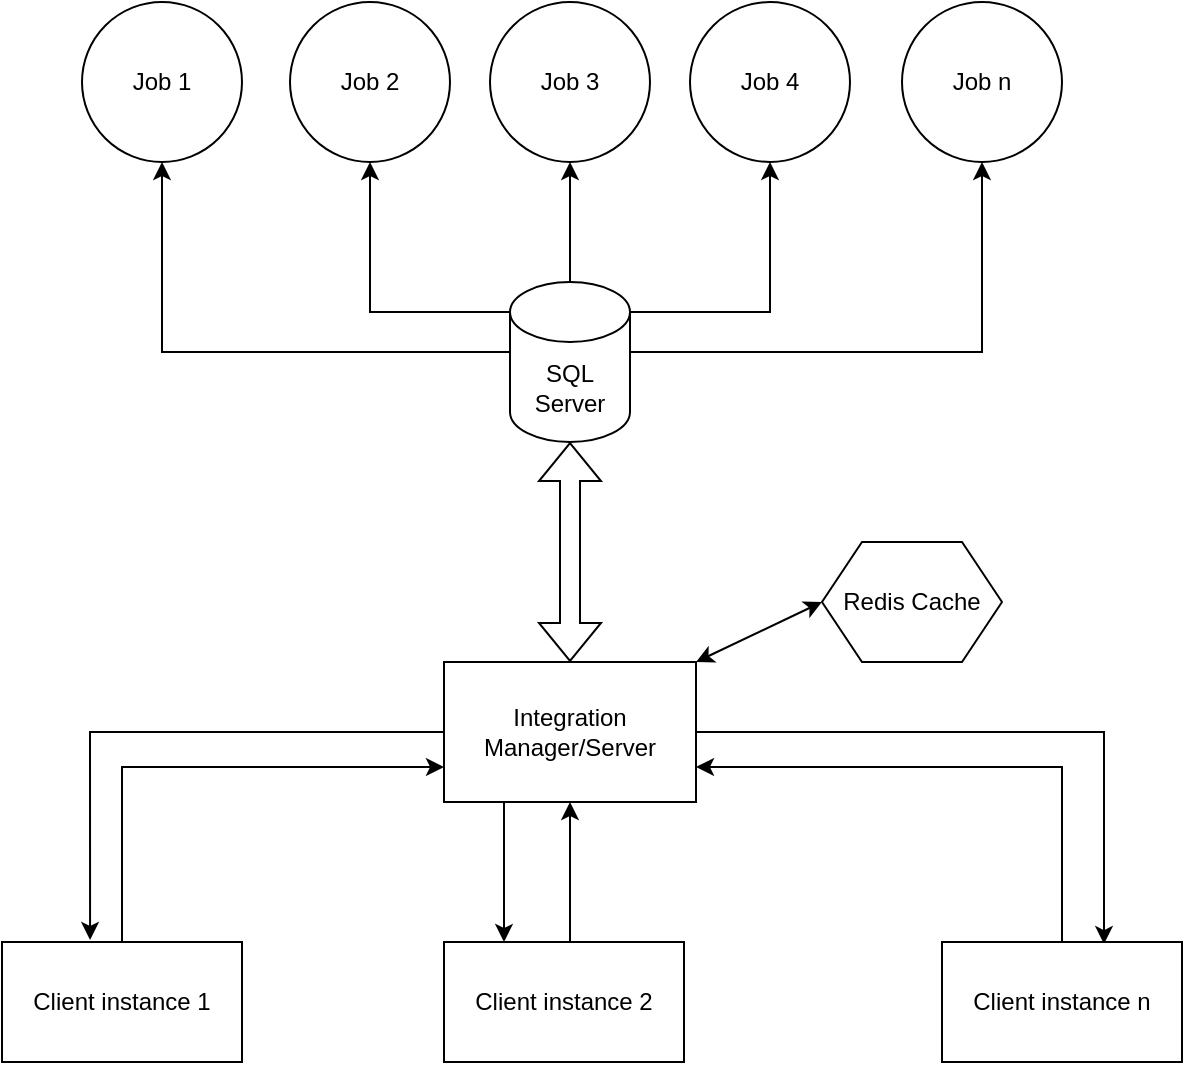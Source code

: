 <mxfile version="20.3.0" type="device"><diagram id="C5RBs43oDa-KdzZeNtuy" name="Page-1"><mxGraphModel dx="1422" dy="865" grid="1" gridSize="10" guides="1" tooltips="1" connect="1" arrows="1" fold="1" page="1" pageScale="1" pageWidth="827" pageHeight="800" math="0" shadow="0"><root><mxCell id="WIyWlLk6GJQsqaUBKTNV-0"/><mxCell id="WIyWlLk6GJQsqaUBKTNV-1" parent="WIyWlLk6GJQsqaUBKTNV-0"/><mxCell id="kJG9I-Vc0axBx8-Oy9XY-0" value="Job 2" style="ellipse;whiteSpace=wrap;html=1;aspect=fixed;" parent="WIyWlLk6GJQsqaUBKTNV-1" vertex="1"><mxGeometry x="274" y="50" width="80" height="80" as="geometry"/></mxCell><mxCell id="kJG9I-Vc0axBx8-Oy9XY-1" value="Job 4" style="ellipse;whiteSpace=wrap;html=1;aspect=fixed;" parent="WIyWlLk6GJQsqaUBKTNV-1" vertex="1"><mxGeometry x="474" y="50" width="80" height="80" as="geometry"/></mxCell><mxCell id="sPKP26gKJiNmJT96mUoV-4" style="edgeStyle=orthogonalEdgeStyle;rounded=0;orthogonalLoop=1;jettySize=auto;html=1;exitX=0.5;exitY=0;exitDx=0;exitDy=0;exitPerimeter=0;entryX=0.5;entryY=1;entryDx=0;entryDy=0;" parent="WIyWlLk6GJQsqaUBKTNV-1" source="sPKP26gKJiNmJT96mUoV-2" target="kJG9I-Vc0axBx8-Oy9XY-2" edge="1"><mxGeometry relative="1" as="geometry"><mxPoint x="470" y="170" as="targetPoint"/></mxGeometry></mxCell><mxCell id="kJG9I-Vc0axBx8-Oy9XY-2" value="Job 3" style="ellipse;whiteSpace=wrap;html=1;aspect=fixed;" parent="WIyWlLk6GJQsqaUBKTNV-1" vertex="1"><mxGeometry x="374" y="50" width="80" height="80" as="geometry"/></mxCell><mxCell id="kJG9I-Vc0axBx8-Oy9XY-3" value="Job 1" style="ellipse;whiteSpace=wrap;html=1;aspect=fixed;" parent="WIyWlLk6GJQsqaUBKTNV-1" vertex="1"><mxGeometry x="170" y="50" width="80" height="80" as="geometry"/></mxCell><mxCell id="kJG9I-Vc0axBx8-Oy9XY-4" value="Job n" style="ellipse;whiteSpace=wrap;html=1;aspect=fixed;" parent="WIyWlLk6GJQsqaUBKTNV-1" vertex="1"><mxGeometry x="580" y="50" width="80" height="80" as="geometry"/></mxCell><mxCell id="kJG9I-Vc0axBx8-Oy9XY-8" style="edgeStyle=orthogonalEdgeStyle;rounded=0;orthogonalLoop=1;jettySize=auto;html=1;exitX=0;exitY=0.5;exitDx=0;exitDy=0;entryX=0.5;entryY=1;entryDx=0;entryDy=0;exitPerimeter=0;" parent="WIyWlLk6GJQsqaUBKTNV-1" source="sPKP26gKJiNmJT96mUoV-2" target="kJG9I-Vc0axBx8-Oy9XY-3" edge="1"><mxGeometry relative="1" as="geometry"><Array as="points"><mxPoint x="384" y="225"/><mxPoint x="210" y="225"/></Array><mxPoint x="354" y="225" as="sourcePoint"/></mxGeometry></mxCell><mxCell id="kJG9I-Vc0axBx8-Oy9XY-9" style="edgeStyle=orthogonalEdgeStyle;rounded=0;orthogonalLoop=1;jettySize=auto;html=1;entryX=0.5;entryY=1;entryDx=0;entryDy=0;exitX=0;exitY=0;exitDx=0;exitDy=15;exitPerimeter=0;" parent="WIyWlLk6GJQsqaUBKTNV-1" source="sPKP26gKJiNmJT96mUoV-2" target="kJG9I-Vc0axBx8-Oy9XY-0" edge="1"><mxGeometry relative="1" as="geometry"><mxPoint x="370" y="210" as="sourcePoint"/></mxGeometry></mxCell><mxCell id="kJG9I-Vc0axBx8-Oy9XY-11" style="edgeStyle=orthogonalEdgeStyle;rounded=0;orthogonalLoop=1;jettySize=auto;html=1;entryX=0.5;entryY=1;entryDx=0;entryDy=0;exitX=1;exitY=0;exitDx=0;exitDy=15;exitPerimeter=0;" parent="WIyWlLk6GJQsqaUBKTNV-1" source="sPKP26gKJiNmJT96mUoV-2" target="kJG9I-Vc0axBx8-Oy9XY-1" edge="1"><mxGeometry relative="1" as="geometry"><mxPoint x="480" y="210" as="sourcePoint"/></mxGeometry></mxCell><mxCell id="kJG9I-Vc0axBx8-Oy9XY-12" style="edgeStyle=orthogonalEdgeStyle;rounded=0;orthogonalLoop=1;jettySize=auto;html=1;exitX=1;exitY=0.5;exitDx=0;exitDy=0;entryX=0.5;entryY=1;entryDx=0;entryDy=0;exitPerimeter=0;" parent="WIyWlLk6GJQsqaUBKTNV-1" source="sPKP26gKJiNmJT96mUoV-2" target="kJG9I-Vc0axBx8-Oy9XY-4" edge="1"><mxGeometry relative="1" as="geometry"><Array as="points"><mxPoint x="444" y="225"/><mxPoint x="620" y="225"/></Array><mxPoint x="474" y="225" as="sourcePoint"/></mxGeometry></mxCell><mxCell id="kJG9I-Vc0axBx8-Oy9XY-21" style="edgeStyle=orthogonalEdgeStyle;rounded=0;orthogonalLoop=1;jettySize=auto;html=1;exitX=0;exitY=0.5;exitDx=0;exitDy=0;entryX=0.367;entryY=-0.017;entryDx=0;entryDy=0;entryPerimeter=0;" parent="WIyWlLk6GJQsqaUBKTNV-1" source="kJG9I-Vc0axBx8-Oy9XY-13" target="kJG9I-Vc0axBx8-Oy9XY-15" edge="1"><mxGeometry relative="1" as="geometry"/></mxCell><mxCell id="kJG9I-Vc0axBx8-Oy9XY-23" style="edgeStyle=orthogonalEdgeStyle;rounded=0;orthogonalLoop=1;jettySize=auto;html=1;exitX=0.25;exitY=1;exitDx=0;exitDy=0;entryX=0.25;entryY=0;entryDx=0;entryDy=0;" parent="WIyWlLk6GJQsqaUBKTNV-1" source="kJG9I-Vc0axBx8-Oy9XY-13" target="kJG9I-Vc0axBx8-Oy9XY-17" edge="1"><mxGeometry relative="1" as="geometry"><Array as="points"><mxPoint x="381" y="450"/></Array></mxGeometry></mxCell><mxCell id="kJG9I-Vc0axBx8-Oy9XY-24" style="edgeStyle=orthogonalEdgeStyle;rounded=0;orthogonalLoop=1;jettySize=auto;html=1;exitX=1;exitY=0.5;exitDx=0;exitDy=0;entryX=0.675;entryY=0.017;entryDx=0;entryDy=0;entryPerimeter=0;" parent="WIyWlLk6GJQsqaUBKTNV-1" source="kJG9I-Vc0axBx8-Oy9XY-13" target="kJG9I-Vc0axBx8-Oy9XY-16" edge="1"><mxGeometry relative="1" as="geometry"/></mxCell><mxCell id="kJG9I-Vc0axBx8-Oy9XY-13" value="Integration Manager/Server" style="rounded=0;whiteSpace=wrap;html=1;" parent="WIyWlLk6GJQsqaUBKTNV-1" vertex="1"><mxGeometry x="351" y="380" width="126" height="70" as="geometry"/></mxCell><mxCell id="kJG9I-Vc0axBx8-Oy9XY-14" value="" style="shape=flexArrow;endArrow=classic;startArrow=classic;html=1;rounded=0;entryX=0.5;entryY=1;entryDx=0;entryDy=0;exitX=0.5;exitY=0;exitDx=0;exitDy=0;" parent="WIyWlLk6GJQsqaUBKTNV-1" source="kJG9I-Vc0axBx8-Oy9XY-13" edge="1"><mxGeometry width="100" height="100" relative="1" as="geometry"><mxPoint x="360" y="390" as="sourcePoint"/><mxPoint x="414" y="270" as="targetPoint"/></mxGeometry></mxCell><mxCell id="kJG9I-Vc0axBx8-Oy9XY-18" style="edgeStyle=orthogonalEdgeStyle;rounded=0;orthogonalLoop=1;jettySize=auto;html=1;exitX=0.5;exitY=0;exitDx=0;exitDy=0;entryX=0;entryY=0.75;entryDx=0;entryDy=0;" parent="WIyWlLk6GJQsqaUBKTNV-1" source="kJG9I-Vc0axBx8-Oy9XY-15" target="kJG9I-Vc0axBx8-Oy9XY-13" edge="1"><mxGeometry relative="1" as="geometry"/></mxCell><mxCell id="kJG9I-Vc0axBx8-Oy9XY-15" value="Client instance 1" style="rounded=0;whiteSpace=wrap;html=1;" parent="WIyWlLk6GJQsqaUBKTNV-1" vertex="1"><mxGeometry x="130" y="520" width="120" height="60" as="geometry"/></mxCell><mxCell id="kJG9I-Vc0axBx8-Oy9XY-20" style="edgeStyle=orthogonalEdgeStyle;rounded=0;orthogonalLoop=1;jettySize=auto;html=1;exitX=0.5;exitY=0;exitDx=0;exitDy=0;entryX=1;entryY=0.75;entryDx=0;entryDy=0;" parent="WIyWlLk6GJQsqaUBKTNV-1" source="kJG9I-Vc0axBx8-Oy9XY-16" target="kJG9I-Vc0axBx8-Oy9XY-13" edge="1"><mxGeometry relative="1" as="geometry"/></mxCell><mxCell id="kJG9I-Vc0axBx8-Oy9XY-16" value="Client instance n" style="rounded=0;whiteSpace=wrap;html=1;" parent="WIyWlLk6GJQsqaUBKTNV-1" vertex="1"><mxGeometry x="600" y="520" width="120" height="60" as="geometry"/></mxCell><mxCell id="kJG9I-Vc0axBx8-Oy9XY-19" style="edgeStyle=orthogonalEdgeStyle;rounded=0;orthogonalLoop=1;jettySize=auto;html=1;exitX=0.5;exitY=0;exitDx=0;exitDy=0;entryX=0.5;entryY=1;entryDx=0;entryDy=0;" parent="WIyWlLk6GJQsqaUBKTNV-1" source="kJG9I-Vc0axBx8-Oy9XY-17" target="kJG9I-Vc0axBx8-Oy9XY-13" edge="1"><mxGeometry relative="1" as="geometry"><Array as="points"><mxPoint x="414" y="520"/></Array></mxGeometry></mxCell><mxCell id="kJG9I-Vc0axBx8-Oy9XY-17" value="Client instance 2" style="rounded=0;whiteSpace=wrap;html=1;" parent="WIyWlLk6GJQsqaUBKTNV-1" vertex="1"><mxGeometry x="351" y="520" width="120" height="60" as="geometry"/></mxCell><mxCell id="sPKP26gKJiNmJT96mUoV-1" value="" style="endArrow=classic;startArrow=classic;html=1;rounded=0;exitX=1;exitY=0;exitDx=0;exitDy=0;entryX=0;entryY=0.5;entryDx=0;entryDy=0;" parent="WIyWlLk6GJQsqaUBKTNV-1" source="kJG9I-Vc0axBx8-Oy9XY-13" target="sPKP26gKJiNmJT96mUoV-5" edge="1"><mxGeometry width="50" height="50" relative="1" as="geometry"><mxPoint x="490" y="410" as="sourcePoint"/><mxPoint x="590" y="340" as="targetPoint"/></mxGeometry></mxCell><mxCell id="sPKP26gKJiNmJT96mUoV-2" value="SQL Server" style="shape=cylinder3;whiteSpace=wrap;html=1;boundedLbl=1;backgroundOutline=1;size=15;" parent="WIyWlLk6GJQsqaUBKTNV-1" vertex="1"><mxGeometry x="384" y="190" width="60" height="80" as="geometry"/></mxCell><mxCell id="sPKP26gKJiNmJT96mUoV-5" value="Redis Cache" style="shape=hexagon;perimeter=hexagonPerimeter2;whiteSpace=wrap;html=1;fixedSize=1;" parent="WIyWlLk6GJQsqaUBKTNV-1" vertex="1"><mxGeometry x="540" y="320" width="90" height="60" as="geometry"/></mxCell></root></mxGraphModel></diagram></mxfile>